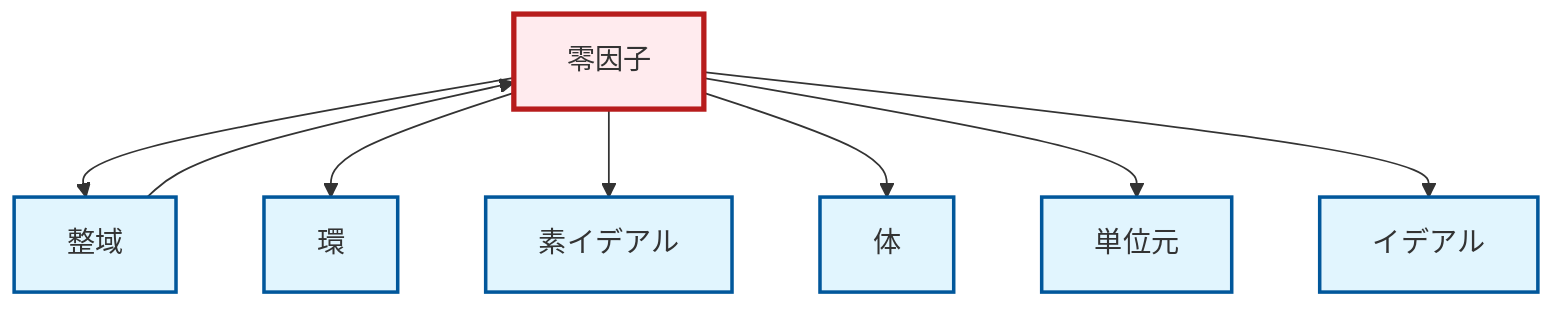 graph TD
    classDef definition fill:#e1f5fe,stroke:#01579b,stroke-width:2px
    classDef theorem fill:#f3e5f5,stroke:#4a148c,stroke-width:2px
    classDef axiom fill:#fff3e0,stroke:#e65100,stroke-width:2px
    classDef example fill:#e8f5e9,stroke:#1b5e20,stroke-width:2px
    classDef current fill:#ffebee,stroke:#b71c1c,stroke-width:3px
    def-prime-ideal["素イデアル"]:::definition
    def-field["体"]:::definition
    def-ring["環"]:::definition
    def-ideal["イデアル"]:::definition
    def-identity-element["単位元"]:::definition
    def-zero-divisor["零因子"]:::definition
    def-integral-domain["整域"]:::definition
    def-zero-divisor --> def-integral-domain
    def-zero-divisor --> def-ring
    def-integral-domain --> def-zero-divisor
    def-zero-divisor --> def-prime-ideal
    def-zero-divisor --> def-field
    def-zero-divisor --> def-identity-element
    def-zero-divisor --> def-ideal
    class def-zero-divisor current